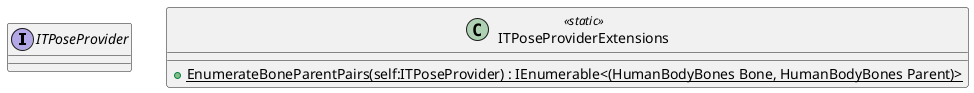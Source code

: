 @startuml
interface ITPoseProvider {
}
class ITPoseProviderExtensions <<static>> {
    + {static} EnumerateBoneParentPairs(self:ITPoseProvider) : IEnumerable<(HumanBodyBones Bone, HumanBodyBones Parent)>
}
@enduml
